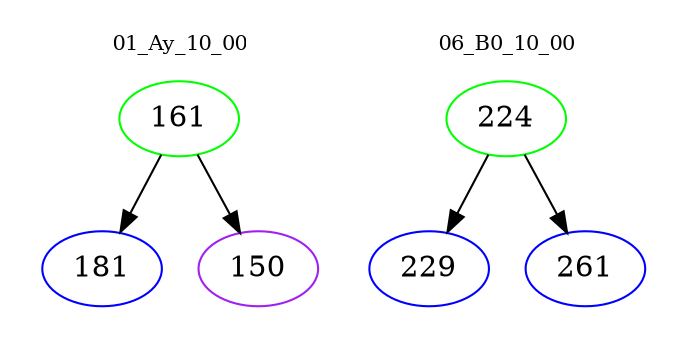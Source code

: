 digraph{
subgraph cluster_0 {
color = white
label = "01_Ay_10_00";
fontsize=10;
T0_161 [label="161", color="green"]
T0_161 -> T0_181 [color="black"]
T0_181 [label="181", color="blue"]
T0_161 -> T0_150 [color="black"]
T0_150 [label="150", color="purple"]
}
subgraph cluster_1 {
color = white
label = "06_B0_10_00";
fontsize=10;
T1_224 [label="224", color="green"]
T1_224 -> T1_229 [color="black"]
T1_229 [label="229", color="blue"]
T1_224 -> T1_261 [color="black"]
T1_261 [label="261", color="blue"]
}
}
